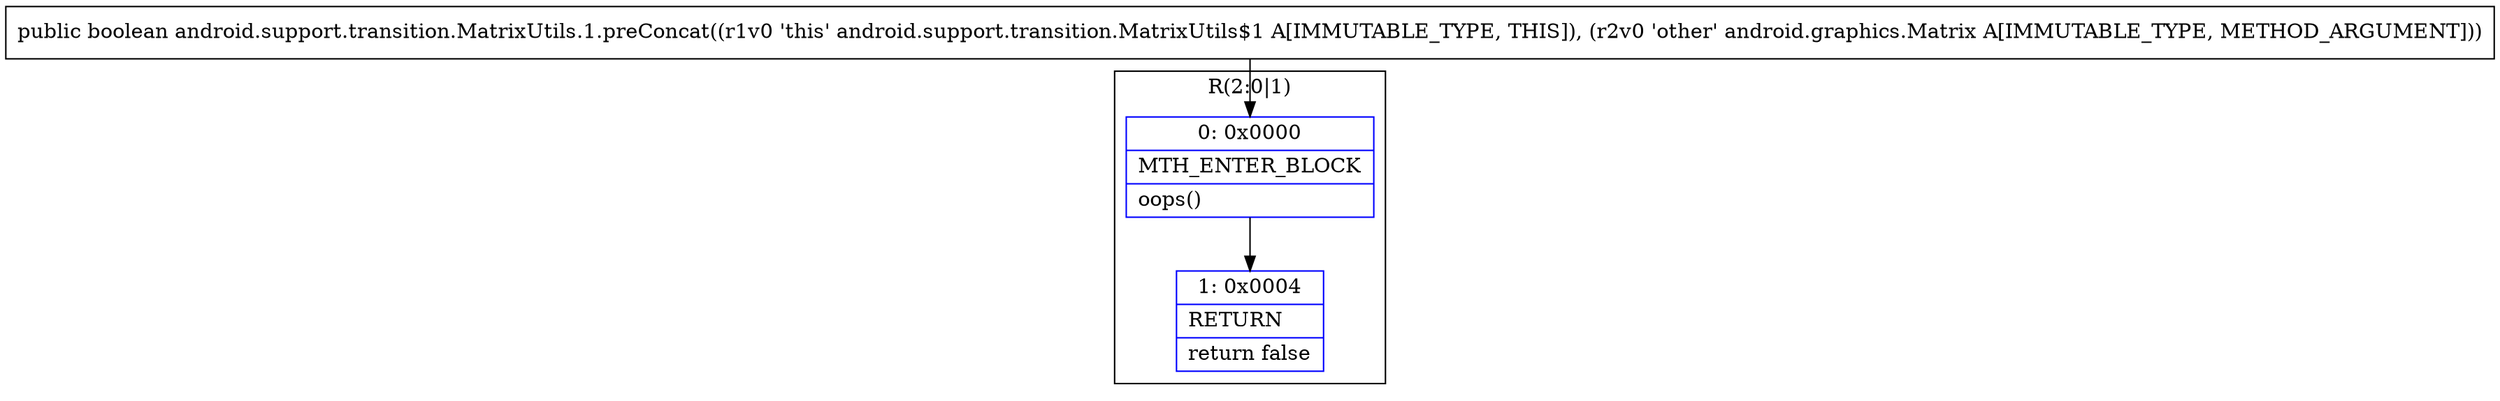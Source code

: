 digraph "CFG forandroid.support.transition.MatrixUtils.1.preConcat(Landroid\/graphics\/Matrix;)Z" {
subgraph cluster_Region_1568733396 {
label = "R(2:0|1)";
node [shape=record,color=blue];
Node_0 [shape=record,label="{0\:\ 0x0000|MTH_ENTER_BLOCK\l|oops()\l}"];
Node_1 [shape=record,label="{1\:\ 0x0004|RETURN\l|return false\l}"];
}
MethodNode[shape=record,label="{public boolean android.support.transition.MatrixUtils.1.preConcat((r1v0 'this' android.support.transition.MatrixUtils$1 A[IMMUTABLE_TYPE, THIS]), (r2v0 'other' android.graphics.Matrix A[IMMUTABLE_TYPE, METHOD_ARGUMENT])) }"];
MethodNode -> Node_0;
Node_0 -> Node_1;
}

